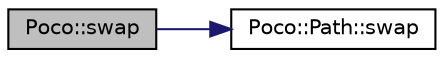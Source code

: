 digraph "Poco::swap"
{
 // LATEX_PDF_SIZE
  edge [fontname="Helvetica",fontsize="10",labelfontname="Helvetica",labelfontsize="10"];
  node [fontname="Helvetica",fontsize="10",shape=record];
  rankdir="LR";
  Node1 [label="Poco::swap",height=0.2,width=0.4,color="black", fillcolor="grey75", style="filled", fontcolor="black",tooltip=" "];
  Node1 -> Node2 [color="midnightblue",fontsize="10",style="solid",fontname="Helvetica"];
  Node2 [label="Poco::Path::swap",height=0.2,width=0.4,color="black", fillcolor="white", style="filled",URL="$classPoco_1_1Path.html#ab05eba798cb277a0e51e8d7cc04496dd",tooltip="Assigns a string containing a path in native format."];
}
